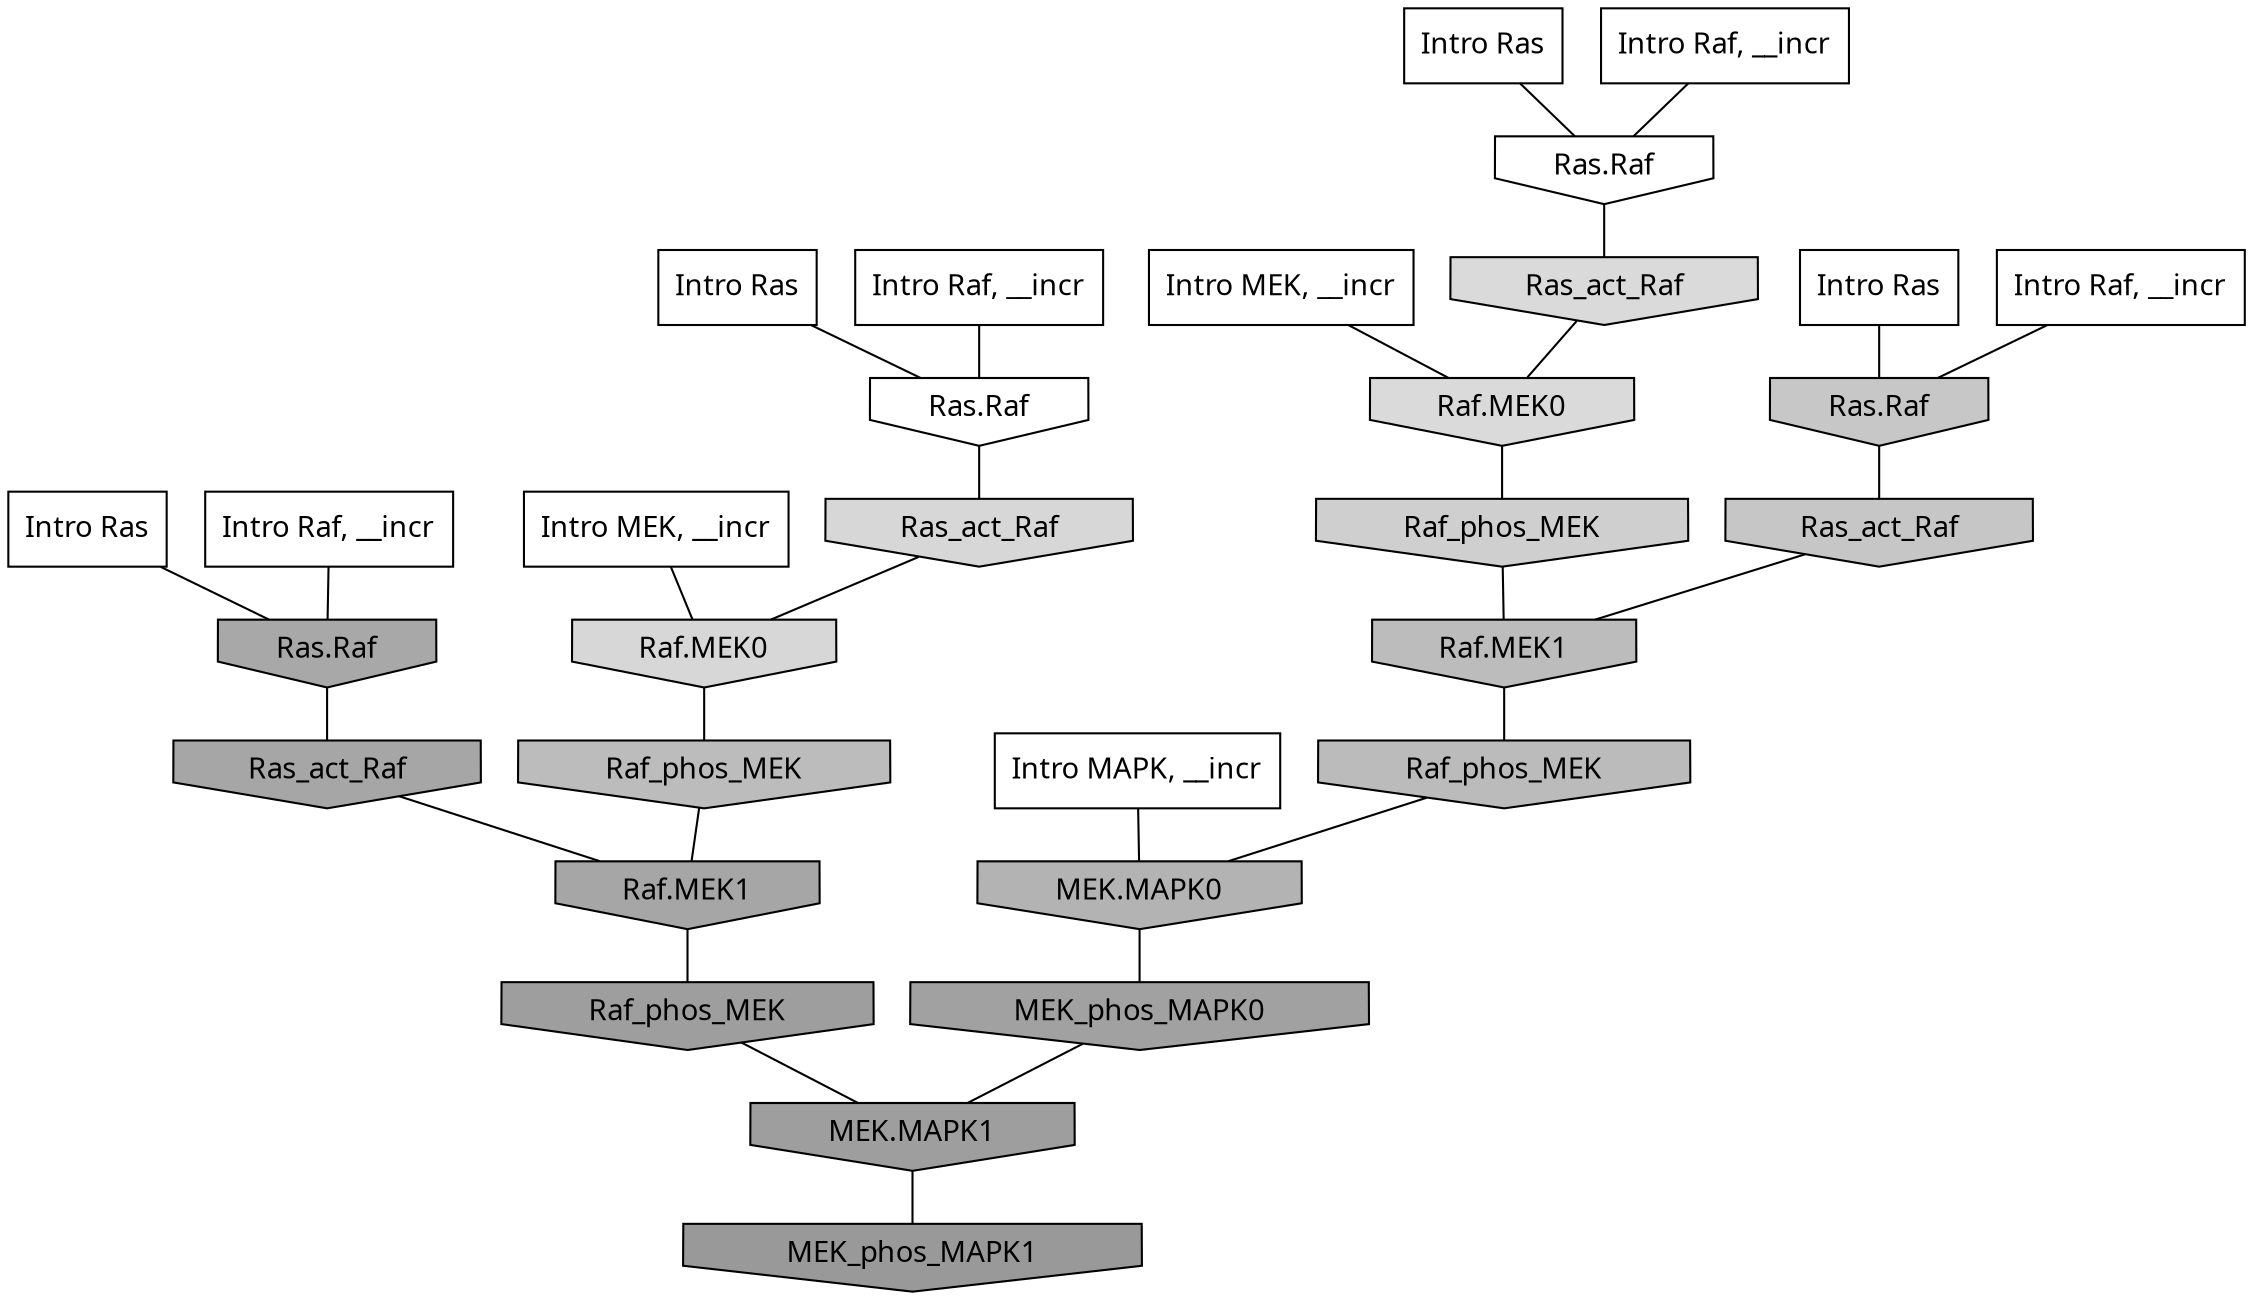 digraph G{
  rankdir="TB";
  ranksep=0.30;
  node [fontname="CMU Serif"];
  edge [fontname="CMU Serif"];
  
  0 [label="Intro Ras", shape=rectangle, style=filled, fillcolor="0.000 0.000 1.000"]
  
  32 [label="Intro Ras", shape=rectangle, style=filled, fillcolor="0.000 0.000 1.000"]
  
  54 [label="Intro Ras", shape=rectangle, style=filled, fillcolor="0.000 0.000 1.000"]
  
  66 [label="Intro Ras", shape=rectangle, style=filled, fillcolor="0.000 0.000 1.000"]
  
  110 [label="Intro Raf, __incr", shape=rectangle, style=filled, fillcolor="0.000 0.000 1.000"]
  
  254 [label="Intro Raf, __incr", shape=rectangle, style=filled, fillcolor="0.000 0.000 1.000"]
  
  638 [label="Intro Raf, __incr", shape=rectangle, style=filled, fillcolor="0.000 0.000 1.000"]
  
  951 [label="Intro Raf, __incr", shape=rectangle, style=filled, fillcolor="0.000 0.000 1.000"]
  
  1327 [label="Intro MEK, __incr", shape=rectangle, style=filled, fillcolor="0.000 0.000 1.000"]
  
  1780 [label="Intro MEK, __incr", shape=rectangle, style=filled, fillcolor="0.000 0.000 1.000"]
  
  2287 [label="Intro MAPK, __incr", shape=rectangle, style=filled, fillcolor="0.000 0.000 1.000"]
  
  3218 [label="Ras.Raf", shape=invhouse, style=filled, fillcolor="0.000 0.000 1.000"]
  
  3239 [label="Ras.Raf", shape=invhouse, style=filled, fillcolor="0.000 0.000 1.000"]
  
  4662 [label="Ras_act_Raf", shape=invhouse, style=filled, fillcolor="0.000 0.000 0.854"]
  
  4669 [label="Raf.MEK0", shape=invhouse, style=filled, fillcolor="0.000 0.000 0.854"]
  
  4841 [label="Ras_act_Raf", shape=invhouse, style=filled, fillcolor="0.000 0.000 0.842"]
  
  4843 [label="Raf.MEK0", shape=invhouse, style=filled, fillcolor="0.000 0.000 0.842"]
  
  5242 [label="Raf_phos_MEK", shape=invhouse, style=filled, fillcolor="0.000 0.000 0.812"]
  
  5709 [label="Ras.Raf", shape=invhouse, style=filled, fillcolor="0.000 0.000 0.778"]
  
  5777 [label="Ras_act_Raf", shape=invhouse, style=filled, fillcolor="0.000 0.000 0.775"]
  
  6463 [label="Raf.MEK1", shape=invhouse, style=filled, fillcolor="0.000 0.000 0.735"]
  
  6465 [label="Raf_phos_MEK", shape=invhouse, style=filled, fillcolor="0.000 0.000 0.735"]
  
  6506 [label="Raf_phos_MEK", shape=invhouse, style=filled, fillcolor="0.000 0.000 0.732"]
  
  7196 [label="MEK.MAPK0", shape=invhouse, style=filled, fillcolor="0.000 0.000 0.703"]
  
  8313 [label="Ras.Raf", shape=invhouse, style=filled, fillcolor="0.000 0.000 0.660"]
  
  8551 [label="Ras_act_Raf", shape=invhouse, style=filled, fillcolor="0.000 0.000 0.651"]
  
  8553 [label="Raf.MEK1", shape=invhouse, style=filled, fillcolor="0.000 0.000 0.651"]
  
  9160 [label="MEK_phos_MAPK0", shape=invhouse, style=filled, fillcolor="0.000 0.000 0.629"]
  
  9566 [label="Raf_phos_MEK", shape=invhouse, style=filled, fillcolor="0.000 0.000 0.619"]
  
  9570 [label="MEK.MAPK1", shape=invhouse, style=filled, fillcolor="0.000 0.000 0.619"]
  
  10260 [label="MEK_phos_MAPK1", shape=invhouse, style=filled, fillcolor="0.000 0.000 0.600"]
  
  
  9570 -> 10260 [dir=none, color="0.000 0.000 0.000"] 
  9566 -> 9570 [dir=none, color="0.000 0.000 0.000"] 
  9160 -> 9570 [dir=none, color="0.000 0.000 0.000"] 
  8553 -> 9566 [dir=none, color="0.000 0.000 0.000"] 
  8551 -> 8553 [dir=none, color="0.000 0.000 0.000"] 
  8313 -> 8551 [dir=none, color="0.000 0.000 0.000"] 
  7196 -> 9160 [dir=none, color="0.000 0.000 0.000"] 
  6506 -> 7196 [dir=none, color="0.000 0.000 0.000"] 
  6465 -> 8553 [dir=none, color="0.000 0.000 0.000"] 
  6463 -> 6506 [dir=none, color="0.000 0.000 0.000"] 
  5777 -> 6463 [dir=none, color="0.000 0.000 0.000"] 
  5709 -> 5777 [dir=none, color="0.000 0.000 0.000"] 
  5242 -> 6463 [dir=none, color="0.000 0.000 0.000"] 
  4843 -> 6465 [dir=none, color="0.000 0.000 0.000"] 
  4841 -> 4843 [dir=none, color="0.000 0.000 0.000"] 
  4669 -> 5242 [dir=none, color="0.000 0.000 0.000"] 
  4662 -> 4669 [dir=none, color="0.000 0.000 0.000"] 
  3239 -> 4662 [dir=none, color="0.000 0.000 0.000"] 
  3218 -> 4841 [dir=none, color="0.000 0.000 0.000"] 
  2287 -> 7196 [dir=none, color="0.000 0.000 0.000"] 
  1780 -> 4843 [dir=none, color="0.000 0.000 0.000"] 
  1327 -> 4669 [dir=none, color="0.000 0.000 0.000"] 
  951 -> 5709 [dir=none, color="0.000 0.000 0.000"] 
  638 -> 3218 [dir=none, color="0.000 0.000 0.000"] 
  254 -> 3239 [dir=none, color="0.000 0.000 0.000"] 
  110 -> 8313 [dir=none, color="0.000 0.000 0.000"] 
  66 -> 3239 [dir=none, color="0.000 0.000 0.000"] 
  54 -> 3218 [dir=none, color="0.000 0.000 0.000"] 
  32 -> 5709 [dir=none, color="0.000 0.000 0.000"] 
  0 -> 8313 [dir=none, color="0.000 0.000 0.000"] 
  
  }

